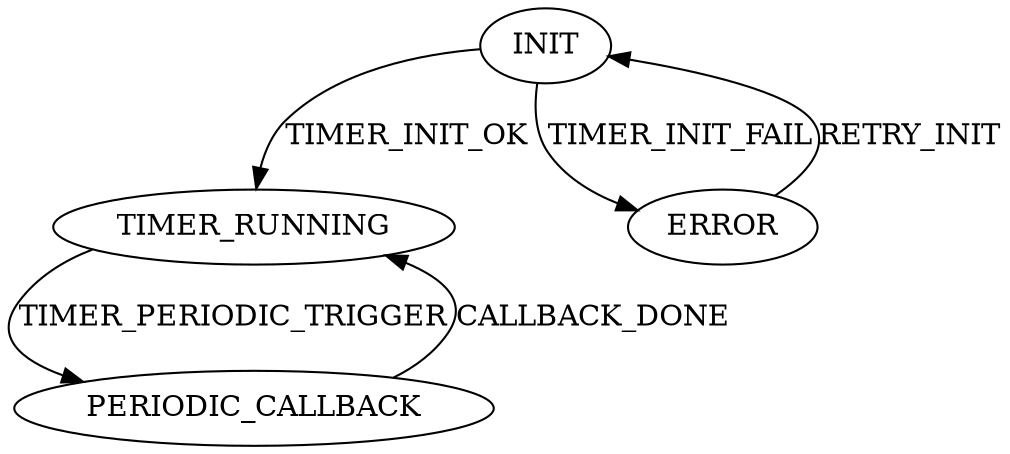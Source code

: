 // FSM
digraph {
	INIT [label=INIT]
	INIT -> TIMER_RUNNING [label=TIMER_INIT_OK]
	INIT -> ERROR [label=TIMER_INIT_FAIL]
	TIMER_RUNNING [label=TIMER_RUNNING]
	TIMER_RUNNING -> PERIODIC_CALLBACK [label=TIMER_PERIODIC_TRIGGER]
	PERIODIC_CALLBACK [label=PERIODIC_CALLBACK]
	PERIODIC_CALLBACK -> TIMER_RUNNING [label=CALLBACK_DONE]
	ERROR [label=ERROR]
	ERROR -> INIT [label=RETRY_INIT]
}
